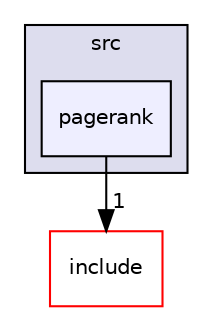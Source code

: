 digraph "src/pagerank" {
  compound=true
  node [ fontsize="10", fontname="Helvetica"];
  edge [ labelfontsize="10", labelfontname="Helvetica"];
  subgraph clusterdir_68267d1309a1af8e8297ef4c3efbcdba {
    graph [ bgcolor="#ddddee", pencolor="black", label="src" fontname="Helvetica", fontsize="10", URL="dir_68267d1309a1af8e8297ef4c3efbcdba.html"]
  dir_c1bf2c51bdbff42f21eacadc8e7eee5c [shape=box, label="pagerank", style="filled", fillcolor="#eeeeff", pencolor="black", URL="dir_c1bf2c51bdbff42f21eacadc8e7eee5c.html"];
  }
  dir_d44c64559bbebec7f509842c48db8b23 [shape=box label="include" fillcolor="white" style="filled" color="red" URL="dir_d44c64559bbebec7f509842c48db8b23.html"];
  dir_c1bf2c51bdbff42f21eacadc8e7eee5c->dir_d44c64559bbebec7f509842c48db8b23 [headlabel="1", labeldistance=1.5 headhref="dir_000005_000000.html"];
}
